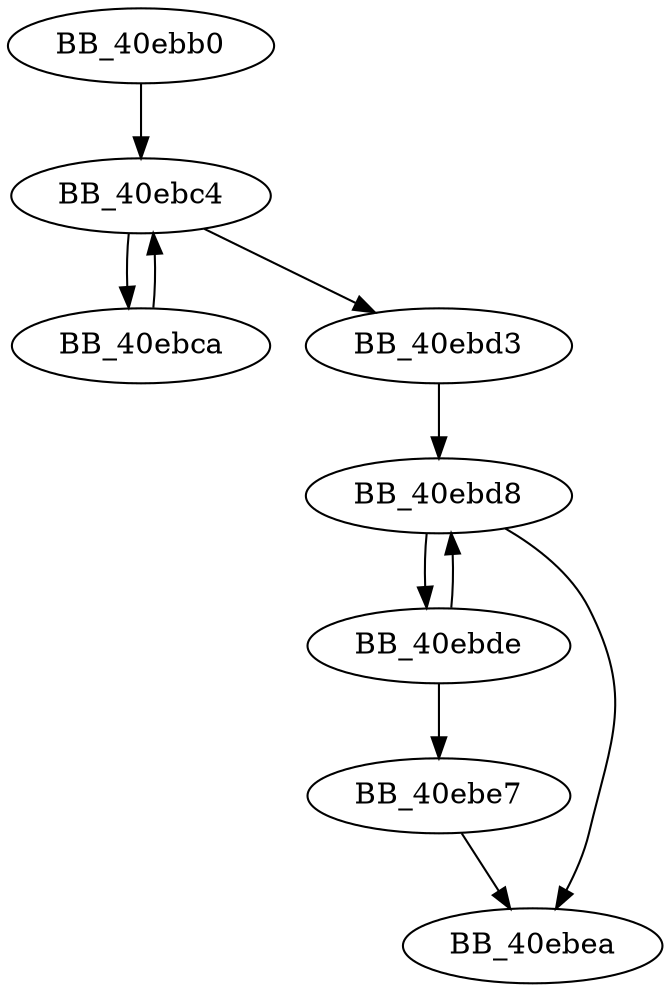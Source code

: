 DiGraph _strpbrk{
BB_40ebb0->BB_40ebc4
BB_40ebc4->BB_40ebca
BB_40ebc4->BB_40ebd3
BB_40ebca->BB_40ebc4
BB_40ebd3->BB_40ebd8
BB_40ebd8->BB_40ebde
BB_40ebd8->BB_40ebea
BB_40ebde->BB_40ebd8
BB_40ebde->BB_40ebe7
BB_40ebe7->BB_40ebea
}
